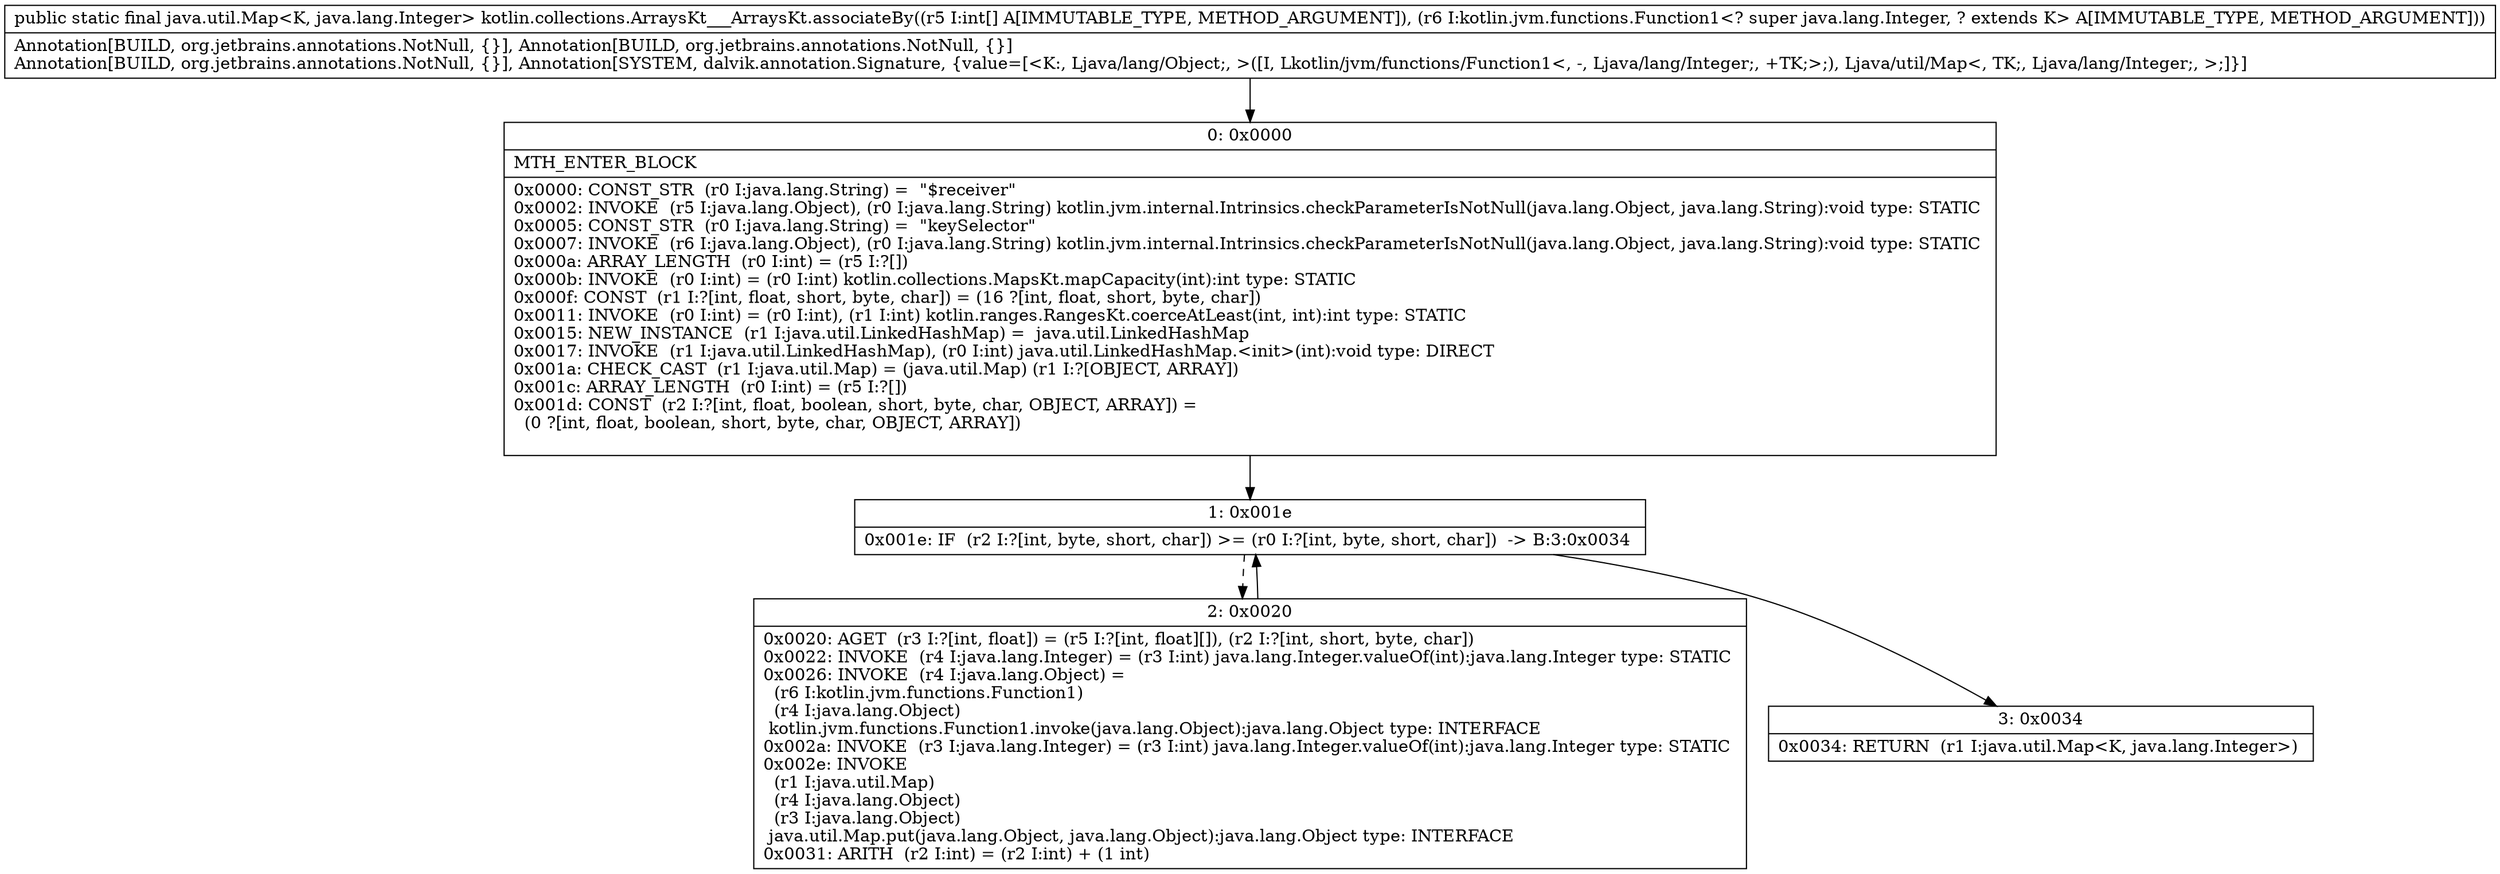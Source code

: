digraph "CFG forkotlin.collections.ArraysKt___ArraysKt.associateBy([ILkotlin\/jvm\/functions\/Function1;)Ljava\/util\/Map;" {
Node_0 [shape=record,label="{0\:\ 0x0000|MTH_ENTER_BLOCK\l|0x0000: CONST_STR  (r0 I:java.lang.String) =  \"$receiver\" \l0x0002: INVOKE  (r5 I:java.lang.Object), (r0 I:java.lang.String) kotlin.jvm.internal.Intrinsics.checkParameterIsNotNull(java.lang.Object, java.lang.String):void type: STATIC \l0x0005: CONST_STR  (r0 I:java.lang.String) =  \"keySelector\" \l0x0007: INVOKE  (r6 I:java.lang.Object), (r0 I:java.lang.String) kotlin.jvm.internal.Intrinsics.checkParameterIsNotNull(java.lang.Object, java.lang.String):void type: STATIC \l0x000a: ARRAY_LENGTH  (r0 I:int) = (r5 I:?[]) \l0x000b: INVOKE  (r0 I:int) = (r0 I:int) kotlin.collections.MapsKt.mapCapacity(int):int type: STATIC \l0x000f: CONST  (r1 I:?[int, float, short, byte, char]) = (16 ?[int, float, short, byte, char]) \l0x0011: INVOKE  (r0 I:int) = (r0 I:int), (r1 I:int) kotlin.ranges.RangesKt.coerceAtLeast(int, int):int type: STATIC \l0x0015: NEW_INSTANCE  (r1 I:java.util.LinkedHashMap) =  java.util.LinkedHashMap \l0x0017: INVOKE  (r1 I:java.util.LinkedHashMap), (r0 I:int) java.util.LinkedHashMap.\<init\>(int):void type: DIRECT \l0x001a: CHECK_CAST  (r1 I:java.util.Map) = (java.util.Map) (r1 I:?[OBJECT, ARRAY]) \l0x001c: ARRAY_LENGTH  (r0 I:int) = (r5 I:?[]) \l0x001d: CONST  (r2 I:?[int, float, boolean, short, byte, char, OBJECT, ARRAY]) = \l  (0 ?[int, float, boolean, short, byte, char, OBJECT, ARRAY])\l \l}"];
Node_1 [shape=record,label="{1\:\ 0x001e|0x001e: IF  (r2 I:?[int, byte, short, char]) \>= (r0 I:?[int, byte, short, char])  \-\> B:3:0x0034 \l}"];
Node_2 [shape=record,label="{2\:\ 0x0020|0x0020: AGET  (r3 I:?[int, float]) = (r5 I:?[int, float][]), (r2 I:?[int, short, byte, char]) \l0x0022: INVOKE  (r4 I:java.lang.Integer) = (r3 I:int) java.lang.Integer.valueOf(int):java.lang.Integer type: STATIC \l0x0026: INVOKE  (r4 I:java.lang.Object) = \l  (r6 I:kotlin.jvm.functions.Function1)\l  (r4 I:java.lang.Object)\l kotlin.jvm.functions.Function1.invoke(java.lang.Object):java.lang.Object type: INTERFACE \l0x002a: INVOKE  (r3 I:java.lang.Integer) = (r3 I:int) java.lang.Integer.valueOf(int):java.lang.Integer type: STATIC \l0x002e: INVOKE  \l  (r1 I:java.util.Map)\l  (r4 I:java.lang.Object)\l  (r3 I:java.lang.Object)\l java.util.Map.put(java.lang.Object, java.lang.Object):java.lang.Object type: INTERFACE \l0x0031: ARITH  (r2 I:int) = (r2 I:int) + (1 int) \l}"];
Node_3 [shape=record,label="{3\:\ 0x0034|0x0034: RETURN  (r1 I:java.util.Map\<K, java.lang.Integer\>) \l}"];
MethodNode[shape=record,label="{public static final java.util.Map\<K, java.lang.Integer\> kotlin.collections.ArraysKt___ArraysKt.associateBy((r5 I:int[] A[IMMUTABLE_TYPE, METHOD_ARGUMENT]), (r6 I:kotlin.jvm.functions.Function1\<? super java.lang.Integer, ? extends K\> A[IMMUTABLE_TYPE, METHOD_ARGUMENT]))  | Annotation[BUILD, org.jetbrains.annotations.NotNull, \{\}], Annotation[BUILD, org.jetbrains.annotations.NotNull, \{\}]\lAnnotation[BUILD, org.jetbrains.annotations.NotNull, \{\}], Annotation[SYSTEM, dalvik.annotation.Signature, \{value=[\<K:, Ljava\/lang\/Object;, \>([I, Lkotlin\/jvm\/functions\/Function1\<, \-, Ljava\/lang\/Integer;, +TK;\>;), Ljava\/util\/Map\<, TK;, Ljava\/lang\/Integer;, \>;]\}]\l}"];
MethodNode -> Node_0;
Node_0 -> Node_1;
Node_1 -> Node_2[style=dashed];
Node_1 -> Node_3;
Node_2 -> Node_1;
}

